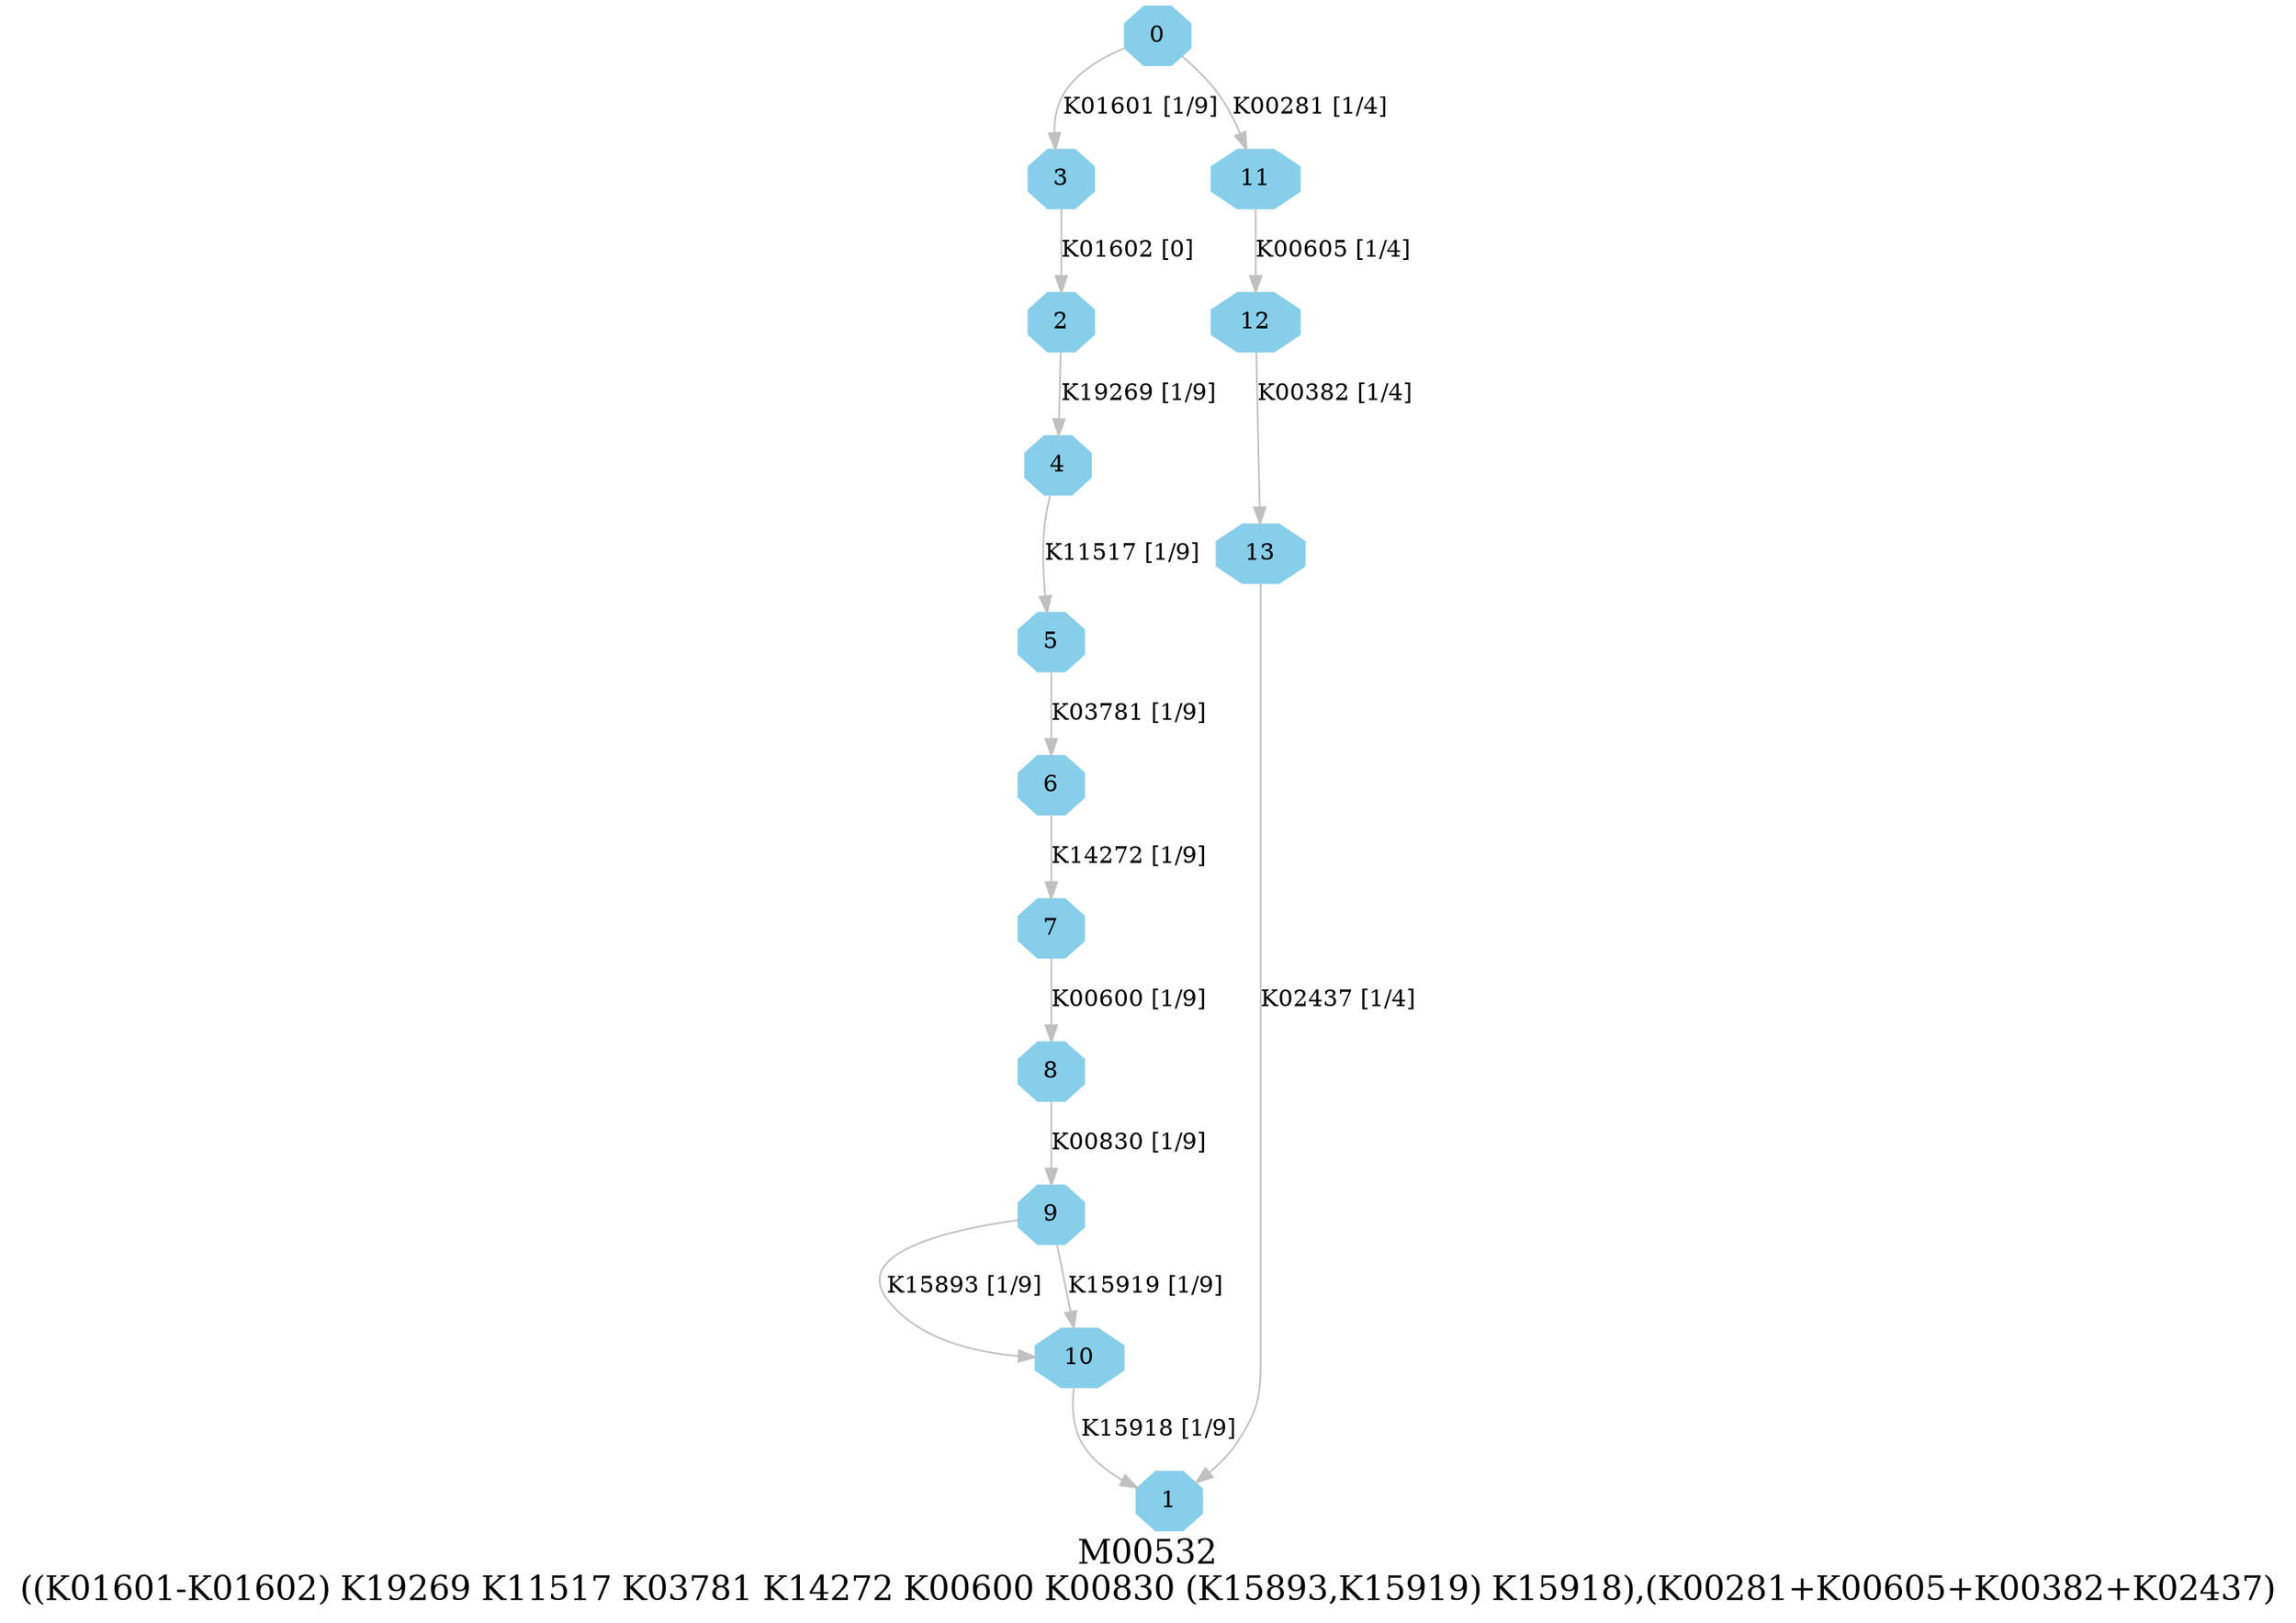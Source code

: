 digraph G {
graph [label="M00532
((K01601-K01602) K19269 K11517 K03781 K14272 K00600 K00830 (K15893,K15919) K15918),(K00281+K00605+K00382+K02437)",fontsize=20];
node [shape=box,style=filled];
edge [len=3,color=grey];
{node [width=.3,height=.3,shape=octagon,style=filled,color=skyblue] 0 1 2 3 4 5 6 7 8 9 10 11 12 13 }
0 -> 3 [label="K01601 [1/9]"];
0 -> 11 [label="K00281 [1/4]"];
2 -> 4 [label="K19269 [1/9]"];
3 -> 2 [label="K01602 [0]"];
4 -> 5 [label="K11517 [1/9]"];
5 -> 6 [label="K03781 [1/9]"];
6 -> 7 [label="K14272 [1/9]"];
7 -> 8 [label="K00600 [1/9]"];
8 -> 9 [label="K00830 [1/9]"];
9 -> 10 [label="K15893 [1/9]"];
9 -> 10 [label="K15919 [1/9]"];
10 -> 1 [label="K15918 [1/9]"];
11 -> 12 [label="K00605 [1/4]"];
12 -> 13 [label="K00382 [1/4]"];
13 -> 1 [label="K02437 [1/4]"];
}